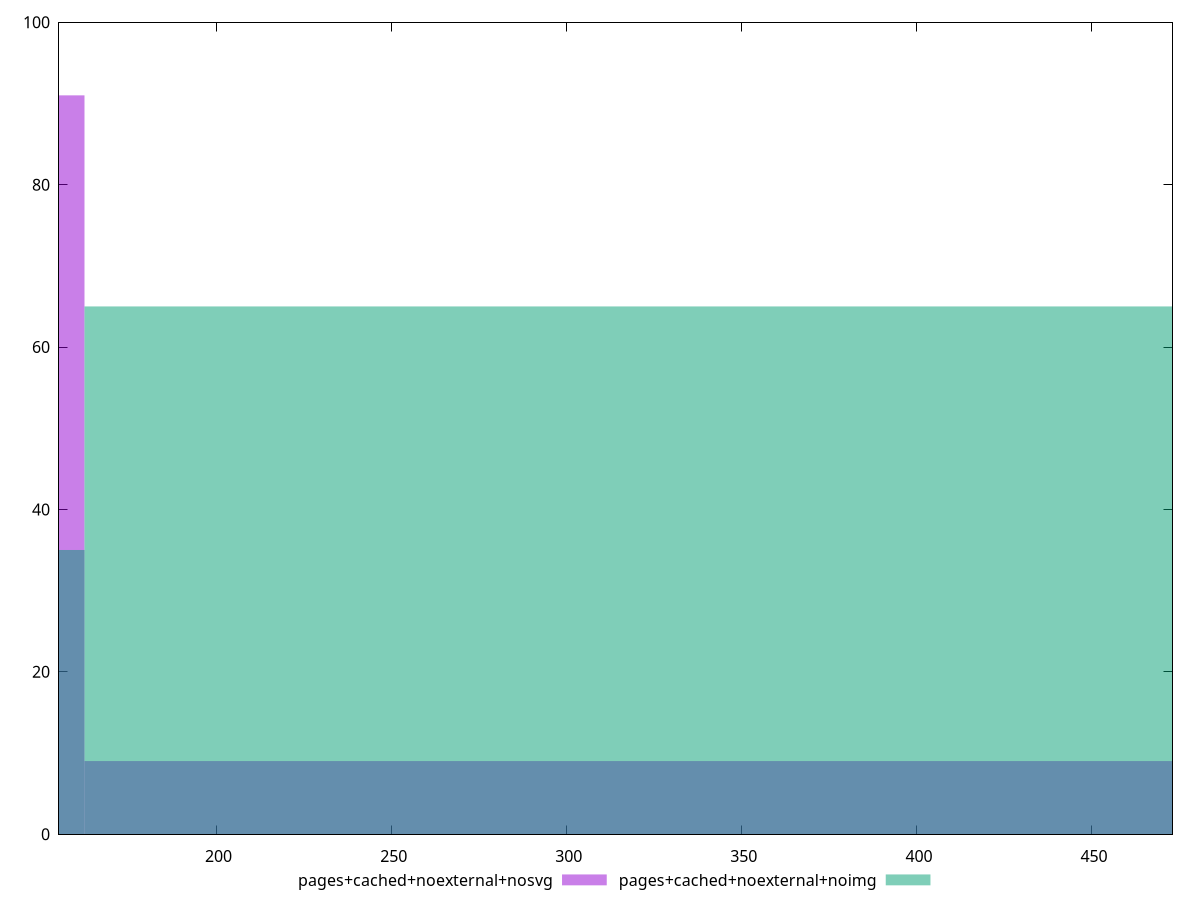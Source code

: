 reset

$pagesCachedNoexternalNosvg <<EOF
0 91
324.55649994964887 9
EOF

$pagesCachedNoexternalNoimg <<EOF
0 35
324.55649994964887 65
EOF

set key outside below
set boxwidth 324.55649994964887
set xrange [155:473]
set yrange [0:100]
set style fill transparent solid 0.5 noborder
set terminal svg size 640, 500 enhanced background rgb 'white'
set output "report_00007_2020-12-11T15:55:29.892Z/render-blocking-resources/comparison/histogram/7_vs_8.svg"

plot $pagesCachedNoexternalNosvg title "pages+cached+noexternal+nosvg" with boxes, \
     $pagesCachedNoexternalNoimg title "pages+cached+noexternal+noimg" with boxes

reset
